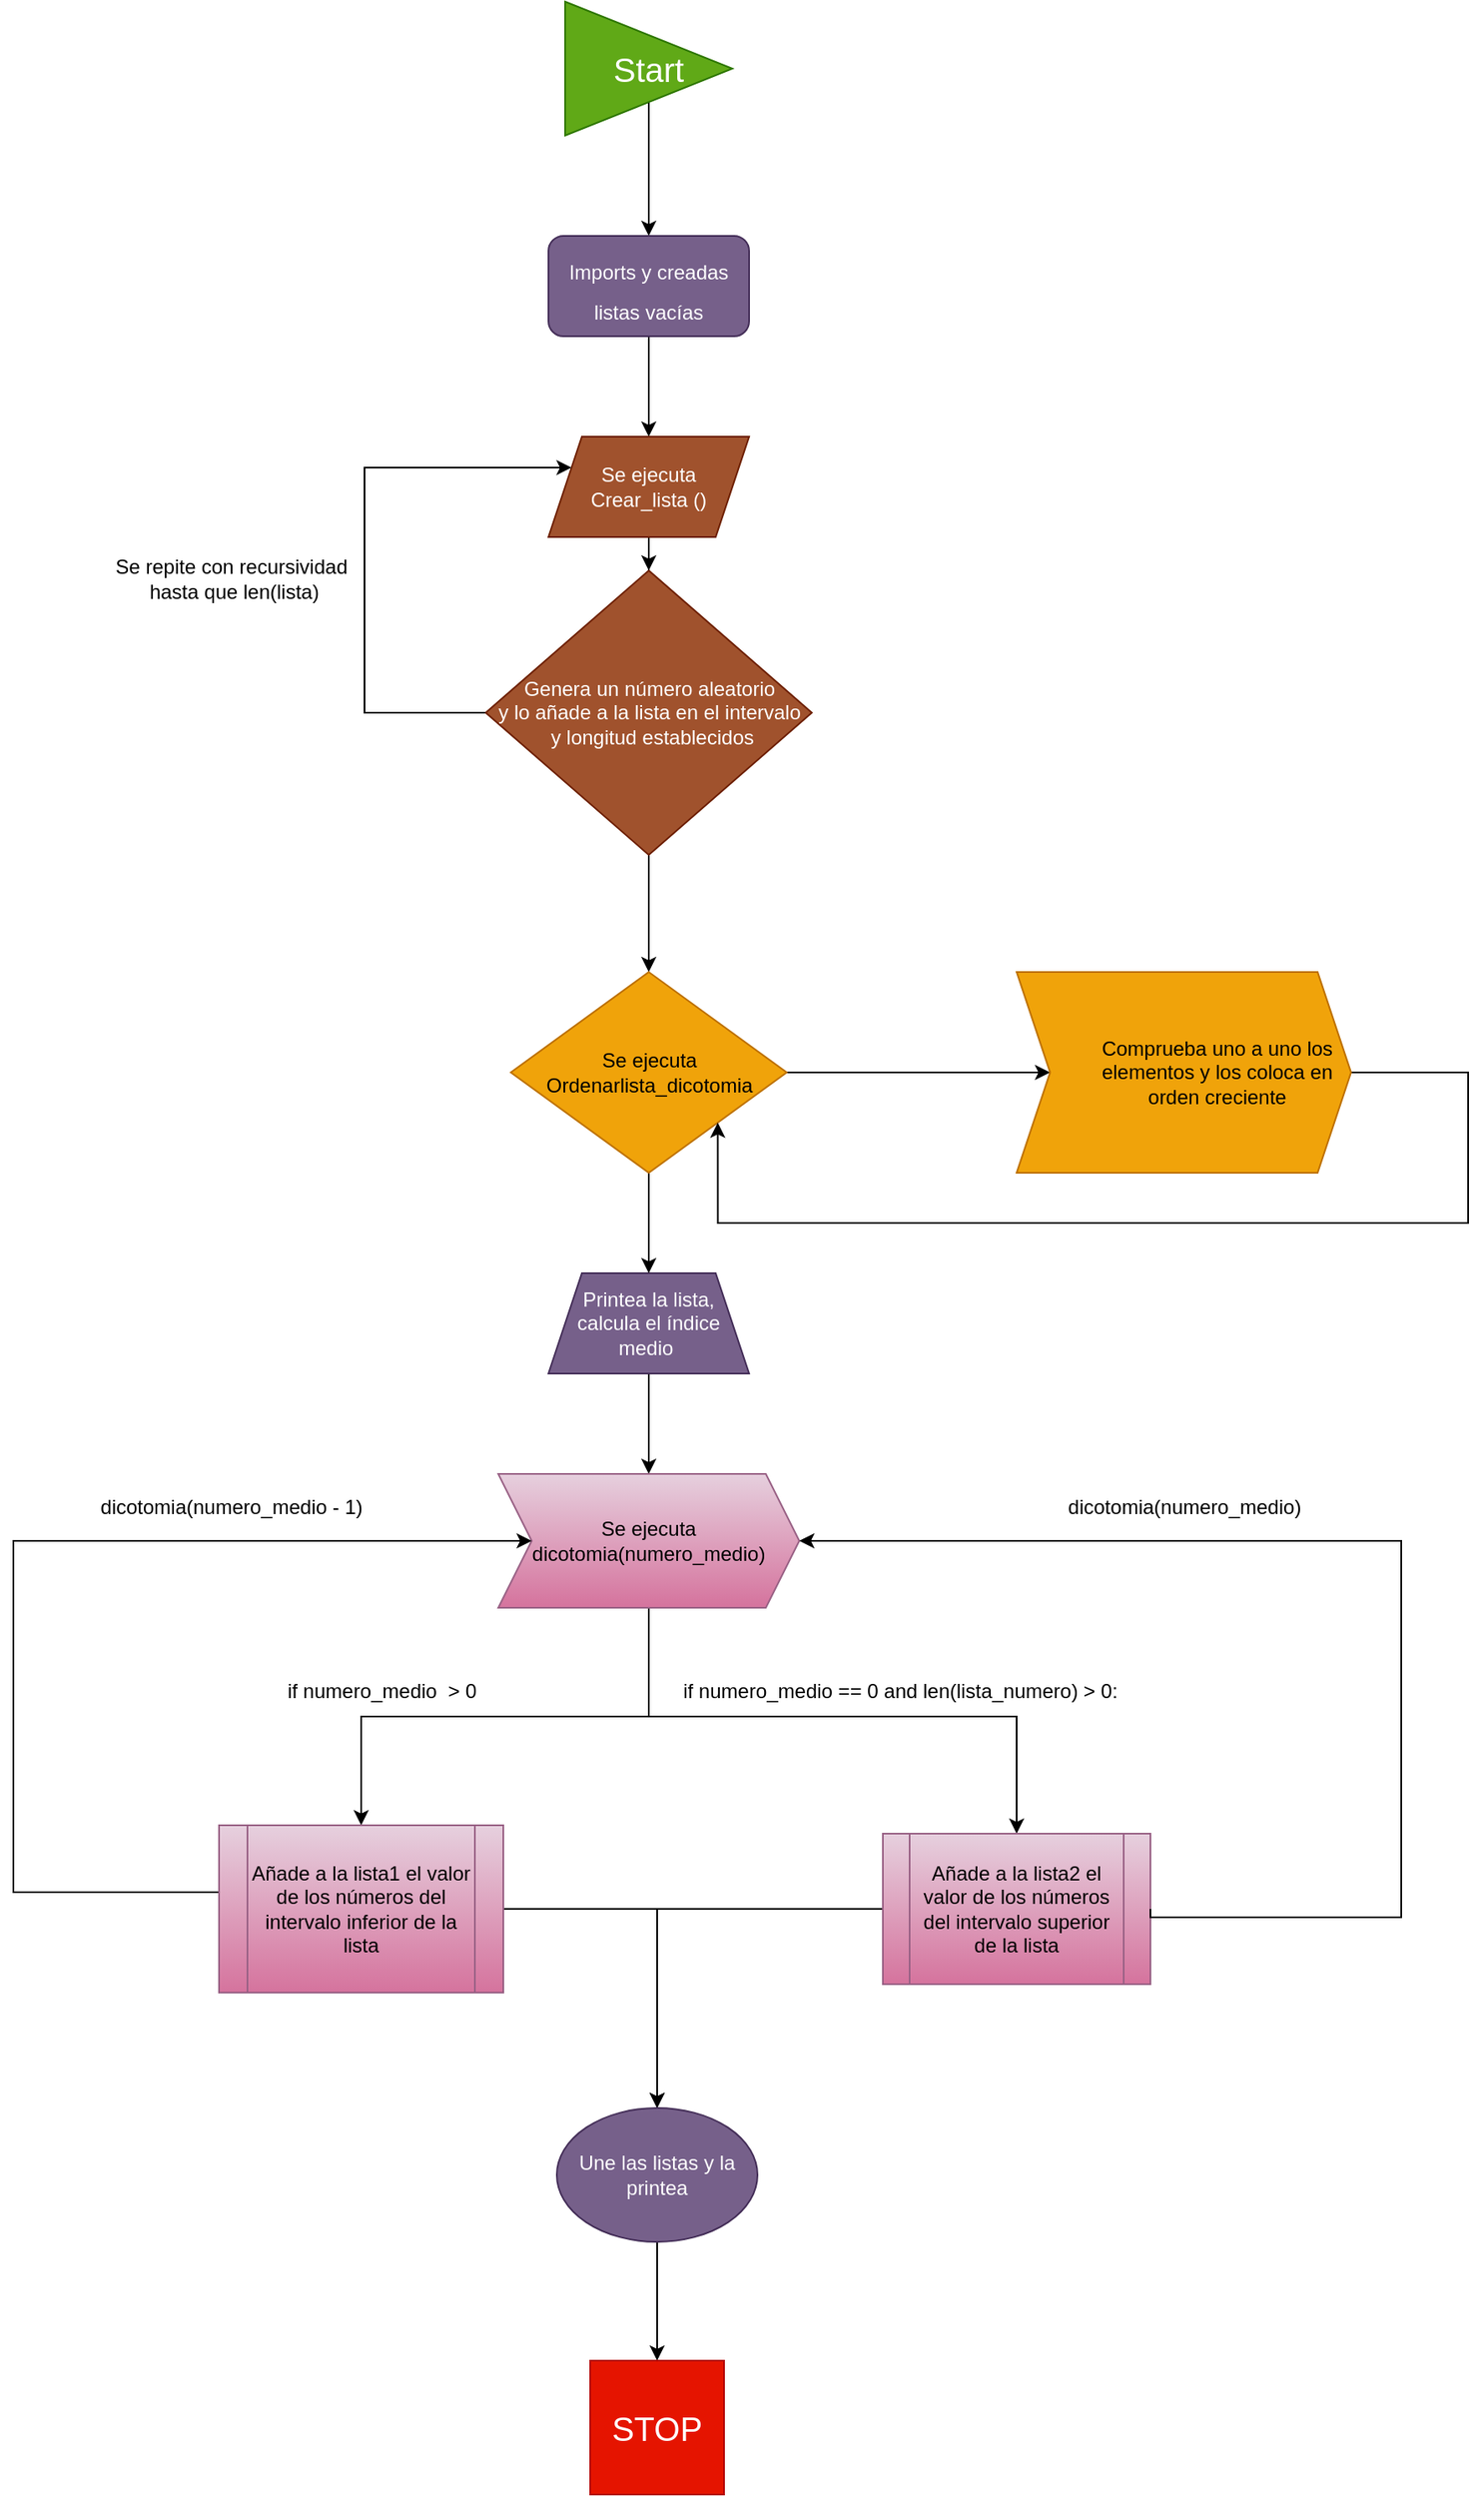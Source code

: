 <mxfile version="17.1.0" type="device"><diagram id="9u5ElM570ZTj2JuXVzim" name="Page-1"><mxGraphModel dx="2643" dy="1694" grid="1" gridSize="10" guides="1" tooltips="1" connect="1" arrows="1" fold="1" page="1" pageScale="1" pageWidth="827" pageHeight="1169" math="0" shadow="0"><root><mxCell id="0"/><mxCell id="1" parent="0"/><mxCell id="pBOrjYbPzPqBwI9W5G8d-3" style="edgeStyle=orthogonalEdgeStyle;rounded=0;orthogonalLoop=1;jettySize=auto;html=1;fontSize=20;entryX=0.5;entryY=0;entryDx=0;entryDy=0;" parent="1" source="pBOrjYbPzPqBwI9W5G8d-1" target="pBOrjYbPzPqBwI9W5G8d-4" edge="1"><mxGeometry relative="1" as="geometry"><mxPoint x="-590" y="-40" as="targetPoint"/></mxGeometry></mxCell><mxCell id="pBOrjYbPzPqBwI9W5G8d-1" value="&lt;font style=&quot;font-size: 20px&quot;&gt;Start&lt;/font&gt;" style="triangle;whiteSpace=wrap;html=1;fillColor=#60a917;fontColor=#ffffff;strokeColor=#2D7600;align=center;" parent="1" vertex="1"><mxGeometry x="-640" y="-170" width="100" height="80" as="geometry"/></mxCell><mxCell id="pBOrjYbPzPqBwI9W5G8d-5" style="edgeStyle=orthogonalEdgeStyle;rounded=0;orthogonalLoop=1;jettySize=auto;html=1;fontSize=12;entryX=0.5;entryY=0;entryDx=0;entryDy=0;" parent="1" source="pBOrjYbPzPqBwI9W5G8d-4" target="pBOrjYbPzPqBwI9W5G8d-6" edge="1"><mxGeometry relative="1" as="geometry"><mxPoint x="-600" y="370" as="targetPoint"/></mxGeometry></mxCell><mxCell id="pBOrjYbPzPqBwI9W5G8d-4" value="&lt;font style=&quot;font-size: 12px&quot;&gt;Imports y creadas listas vacías&lt;/font&gt;" style="rounded=1;whiteSpace=wrap;html=1;fontSize=20;fillColor=#76608a;fontColor=#ffffff;strokeColor=#432D57;" parent="1" vertex="1"><mxGeometry x="-650" y="-30" width="120" height="60" as="geometry"/></mxCell><mxCell id="pBOrjYbPzPqBwI9W5G8d-7" style="edgeStyle=orthogonalEdgeStyle;rounded=0;orthogonalLoop=1;jettySize=auto;html=1;fontSize=12;entryX=0.5;entryY=0;entryDx=0;entryDy=0;" parent="1" source="pBOrjYbPzPqBwI9W5G8d-6" target="pBOrjYbPzPqBwI9W5G8d-8" edge="1"><mxGeometry relative="1" as="geometry"><mxPoint x="-600" y="470" as="targetPoint"/></mxGeometry></mxCell><mxCell id="pBOrjYbPzPqBwI9W5G8d-6" value="Se ejecuta&lt;br&gt;Crear_lista ()" style="shape=parallelogram;perimeter=parallelogramPerimeter;whiteSpace=wrap;html=1;fixedSize=1;fontSize=12;fillColor=#a0522d;fontColor=#ffffff;strokeColor=#6D1F00;" parent="1" vertex="1"><mxGeometry x="-650" y="90" width="120" height="60" as="geometry"/></mxCell><mxCell id="pBOrjYbPzPqBwI9W5G8d-11" style="edgeStyle=orthogonalEdgeStyle;rounded=0;orthogonalLoop=1;jettySize=auto;html=1;entryX=0;entryY=0.25;entryDx=0;entryDy=0;fontSize=12;exitX=0;exitY=0.5;exitDx=0;exitDy=0;" parent="1" source="pBOrjYbPzPqBwI9W5G8d-8" target="pBOrjYbPzPqBwI9W5G8d-6" edge="1"><mxGeometry relative="1" as="geometry"><Array as="points"><mxPoint x="-760" y="255"/><mxPoint x="-760" y="108"/></Array><mxPoint x="-760" y="310" as="sourcePoint"/></mxGeometry></mxCell><mxCell id="HYa-_1z245RKtDJGMAcx-1" style="edgeStyle=orthogonalEdgeStyle;rounded=0;orthogonalLoop=1;jettySize=auto;html=1;entryX=0.5;entryY=0;entryDx=0;entryDy=0;" edge="1" parent="1" source="pBOrjYbPzPqBwI9W5G8d-8" target="HYa-_1z245RKtDJGMAcx-2"><mxGeometry relative="1" as="geometry"><mxPoint x="-590" y="360" as="targetPoint"/></mxGeometry></mxCell><mxCell id="pBOrjYbPzPqBwI9W5G8d-8" value="Genera un número aleatorio&lt;br&gt;y lo añade a la lista en el intervalo&lt;br&gt;&amp;nbsp;y longitud establecidos" style="rhombus;whiteSpace=wrap;html=1;fontSize=12;fillColor=#a0522d;fontColor=#ffffff;strokeColor=#6D1F00;" parent="1" vertex="1"><mxGeometry x="-687.5" y="170" width="195" height="170" as="geometry"/></mxCell><mxCell id="pBOrjYbPzPqBwI9W5G8d-13" style="edgeStyle=orthogonalEdgeStyle;rounded=0;orthogonalLoop=1;jettySize=auto;html=1;fontSize=12;" parent="1" source="pBOrjYbPzPqBwI9W5G8d-10" target="pBOrjYbPzPqBwI9W5G8d-14" edge="1"><mxGeometry relative="1" as="geometry"><mxPoint x="-590" y="700" as="targetPoint"/></mxGeometry></mxCell><mxCell id="pBOrjYbPzPqBwI9W5G8d-10" value="Printea la lista, calcula el índice medio&amp;nbsp;" style="shape=trapezoid;perimeter=trapezoidPerimeter;whiteSpace=wrap;html=1;fixedSize=1;fontSize=12;fillColor=#76608a;fontColor=#ffffff;strokeColor=#432D57;" parent="1" vertex="1"><mxGeometry x="-650" y="590" width="120" height="60" as="geometry"/></mxCell><mxCell id="pBOrjYbPzPqBwI9W5G8d-12" value="Se repite con recursividad&lt;br&gt;&amp;nbsp;hasta que len(lista)" style="text;html=1;align=center;verticalAlign=middle;resizable=0;points=[];autosize=1;strokeColor=none;fillColor=none;fontSize=12;" parent="1" vertex="1"><mxGeometry x="-915" y="160" width="150" height="30" as="geometry"/></mxCell><mxCell id="pBOrjYbPzPqBwI9W5G8d-15" style="edgeStyle=orthogonalEdgeStyle;rounded=0;orthogonalLoop=1;jettySize=auto;html=1;fontSize=12;entryX=0.5;entryY=0;entryDx=0;entryDy=0;" parent="1" source="pBOrjYbPzPqBwI9W5G8d-14" target="pBOrjYbPzPqBwI9W5G8d-18" edge="1"><mxGeometry relative="1" as="geometry"><mxPoint x="-760" y="930" as="targetPoint"/><Array as="points"><mxPoint x="-590" y="855"/><mxPoint x="-762" y="855"/></Array></mxGeometry></mxCell><mxCell id="pBOrjYbPzPqBwI9W5G8d-17" style="edgeStyle=orthogonalEdgeStyle;rounded=0;orthogonalLoop=1;jettySize=auto;html=1;fontSize=12;entryX=0.5;entryY=0;entryDx=0;entryDy=0;" parent="1" source="pBOrjYbPzPqBwI9W5G8d-14" target="pBOrjYbPzPqBwI9W5G8d-20" edge="1"><mxGeometry relative="1" as="geometry"><mxPoint x="-380" y="920" as="targetPoint"/><Array as="points"><mxPoint x="-590" y="855"/><mxPoint x="-370" y="855"/></Array></mxGeometry></mxCell><mxCell id="pBOrjYbPzPqBwI9W5G8d-14" value="Se ejecuta &lt;br&gt;dicotomia(numero_medio)" style="shape=step;perimeter=stepPerimeter;whiteSpace=wrap;html=1;fixedSize=1;fontSize=12;fillColor=#e6d0de;strokeColor=#996185;gradientColor=#d5739d;" parent="1" vertex="1"><mxGeometry x="-680" y="710" width="180" height="80" as="geometry"/></mxCell><mxCell id="pBOrjYbPzPqBwI9W5G8d-22" style="edgeStyle=orthogonalEdgeStyle;rounded=0;orthogonalLoop=1;jettySize=auto;html=1;fontSize=12;entryX=0;entryY=0.5;entryDx=0;entryDy=0;" parent="1" source="pBOrjYbPzPqBwI9W5G8d-18" target="pBOrjYbPzPqBwI9W5G8d-14" edge="1"><mxGeometry relative="1" as="geometry"><mxPoint x="-870" y="730" as="targetPoint"/><Array as="points"><mxPoint x="-970" y="960"/><mxPoint x="-970" y="750"/></Array></mxGeometry></mxCell><mxCell id="pBOrjYbPzPqBwI9W5G8d-27" style="edgeStyle=orthogonalEdgeStyle;rounded=0;orthogonalLoop=1;jettySize=auto;html=1;fontSize=12;entryX=0.5;entryY=0;entryDx=0;entryDy=0;" parent="1" source="pBOrjYbPzPqBwI9W5G8d-18" target="pBOrjYbPzPqBwI9W5G8d-30" edge="1"><mxGeometry relative="1" as="geometry"><mxPoint x="-580" y="1090" as="targetPoint"/></mxGeometry></mxCell><mxCell id="pBOrjYbPzPqBwI9W5G8d-18" value="&lt;span&gt;Añade a la lista1 el valor de los números del intervalo inferior de la lista&lt;/span&gt;" style="shape=process;whiteSpace=wrap;html=1;backgroundOutline=1;fontSize=12;fillColor=#e6d0de;strokeColor=#996185;gradientColor=#d5739d;" parent="1" vertex="1"><mxGeometry x="-847" y="920" width="170" height="100" as="geometry"/></mxCell><mxCell id="pBOrjYbPzPqBwI9W5G8d-28" style="edgeStyle=orthogonalEdgeStyle;rounded=0;orthogonalLoop=1;jettySize=auto;html=1;fontSize=12;entryX=0.5;entryY=0;entryDx=0;entryDy=0;" parent="1" source="pBOrjYbPzPqBwI9W5G8d-20" target="pBOrjYbPzPqBwI9W5G8d-30" edge="1"><mxGeometry relative="1" as="geometry"><mxPoint x="-580" y="1090" as="targetPoint"/></mxGeometry></mxCell><mxCell id="pBOrjYbPzPqBwI9W5G8d-20" value="Añade a la lista2 el valor de los números del intervalo superior de la lista" style="shape=process;whiteSpace=wrap;html=1;backgroundOutline=1;fontSize=12;fillColor=#e6d0de;strokeColor=#996185;gradientColor=#d5739d;" parent="1" vertex="1"><mxGeometry x="-450" y="925" width="160" height="90" as="geometry"/></mxCell><mxCell id="pBOrjYbPzPqBwI9W5G8d-21" value="if numero_medio&amp;nbsp; &amp;gt; 0" style="text;html=1;align=center;verticalAlign=middle;resizable=0;points=[];autosize=1;strokeColor=none;fillColor=none;fontSize=12;" parent="1" vertex="1"><mxGeometry x="-815" y="830" width="130" height="20" as="geometry"/></mxCell><mxCell id="pBOrjYbPzPqBwI9W5G8d-23" value="dicotomia(numero_medio - 1)" style="text;html=1;align=center;verticalAlign=middle;resizable=0;points=[];autosize=1;strokeColor=none;fillColor=none;fontSize=12;" parent="1" vertex="1"><mxGeometry x="-925" y="720" width="170" height="20" as="geometry"/></mxCell><mxCell id="pBOrjYbPzPqBwI9W5G8d-24" value="if numero_medio == 0 and len(lista_numero) &amp;gt; 0:" style="text;html=1;align=center;verticalAlign=middle;resizable=0;points=[];autosize=1;strokeColor=none;fillColor=none;fontSize=12;" parent="1" vertex="1"><mxGeometry x="-580" y="830" width="280" height="20" as="geometry"/></mxCell><mxCell id="pBOrjYbPzPqBwI9W5G8d-25" style="edgeStyle=orthogonalEdgeStyle;rounded=0;orthogonalLoop=1;jettySize=auto;html=1;fontSize=12;entryX=1;entryY=0.5;entryDx=0;entryDy=0;exitX=1;exitY=0.5;exitDx=0;exitDy=0;" parent="1" source="pBOrjYbPzPqBwI9W5G8d-20" target="pBOrjYbPzPqBwI9W5G8d-14" edge="1"><mxGeometry relative="1" as="geometry"><mxPoint x="-20" y="700" as="targetPoint"/><mxPoint x="-207" y="910" as="sourcePoint"/><Array as="points"><mxPoint x="-140" y="975"/><mxPoint x="-140" y="750"/></Array></mxGeometry></mxCell><mxCell id="pBOrjYbPzPqBwI9W5G8d-26" value="dicotomia(numero_medio)" style="text;html=1;align=center;verticalAlign=middle;resizable=0;points=[];autosize=1;strokeColor=none;fillColor=none;fontSize=12;" parent="1" vertex="1"><mxGeometry x="-345" y="720" width="150" height="20" as="geometry"/></mxCell><mxCell id="pBOrjYbPzPqBwI9W5G8d-31" style="edgeStyle=orthogonalEdgeStyle;rounded=0;orthogonalLoop=1;jettySize=auto;html=1;fontSize=12;entryX=0.5;entryY=0;entryDx=0;entryDy=0;" parent="1" source="pBOrjYbPzPqBwI9W5G8d-30" target="pBOrjYbPzPqBwI9W5G8d-32" edge="1"><mxGeometry relative="1" as="geometry"><mxPoint x="-585" y="1230" as="targetPoint"/></mxGeometry></mxCell><mxCell id="pBOrjYbPzPqBwI9W5G8d-30" value="Une las listas y la printea" style="ellipse;whiteSpace=wrap;html=1;fontSize=12;fillColor=#76608a;strokeColor=#432D57;fontColor=#ffffff;" parent="1" vertex="1"><mxGeometry x="-645" y="1089" width="120" height="80" as="geometry"/></mxCell><mxCell id="pBOrjYbPzPqBwI9W5G8d-32" value="&lt;font style=&quot;font-size: 20px&quot;&gt;STOP&lt;/font&gt;" style="whiteSpace=wrap;html=1;aspect=fixed;fontSize=12;fillColor=#e51400;fontColor=#ffffff;strokeColor=#B20000;" parent="1" vertex="1"><mxGeometry x="-625" y="1240" width="80" height="80" as="geometry"/></mxCell><mxCell id="HYa-_1z245RKtDJGMAcx-4" style="edgeStyle=orthogonalEdgeStyle;rounded=0;orthogonalLoop=1;jettySize=auto;html=1;entryX=0.5;entryY=0;entryDx=0;entryDy=0;" edge="1" parent="1" source="HYa-_1z245RKtDJGMAcx-2" target="pBOrjYbPzPqBwI9W5G8d-10"><mxGeometry relative="1" as="geometry"/></mxCell><mxCell id="HYa-_1z245RKtDJGMAcx-5" style="edgeStyle=orthogonalEdgeStyle;rounded=0;orthogonalLoop=1;jettySize=auto;html=1;entryX=0;entryY=0.5;entryDx=0;entryDy=0;" edge="1" parent="1" source="HYa-_1z245RKtDJGMAcx-2" target="HYa-_1z245RKtDJGMAcx-6"><mxGeometry relative="1" as="geometry"><mxPoint x="-390" y="430" as="targetPoint"/></mxGeometry></mxCell><mxCell id="HYa-_1z245RKtDJGMAcx-2" value="Se ejecuta Ordenarlista_dicotomia" style="rhombus;whiteSpace=wrap;html=1;fontSize=12;fillColor=#f0a30a;fontColor=#000000;strokeColor=#BD7000;" vertex="1" parent="1"><mxGeometry x="-672.5" y="410" width="165" height="120" as="geometry"/></mxCell><mxCell id="HYa-_1z245RKtDJGMAcx-8" style="edgeStyle=orthogonalEdgeStyle;rounded=0;orthogonalLoop=1;jettySize=auto;html=1;entryX=1;entryY=1;entryDx=0;entryDy=0;" edge="1" parent="1" source="HYa-_1z245RKtDJGMAcx-6" target="HYa-_1z245RKtDJGMAcx-2"><mxGeometry relative="1" as="geometry"><mxPoint x="-460" y="610" as="targetPoint"/><Array as="points"><mxPoint x="-100" y="470"/><mxPoint x="-100" y="560"/><mxPoint x="-549" y="560"/></Array></mxGeometry></mxCell><mxCell id="HYa-_1z245RKtDJGMAcx-6" value="&lt;blockquote style=&quot;margin: 0 0 0 40px ; border: none ; padding: 0px&quot;&gt;&lt;div&gt;&lt;span&gt;Comprueba uno a uno los elementos y los coloca en orden creciente&lt;/span&gt;&lt;/div&gt;&lt;/blockquote&gt;" style="shape=step;perimeter=stepPerimeter;whiteSpace=wrap;html=1;fixedSize=1;align=center;fillColor=#f0a30a;fontColor=#000000;strokeColor=#BD7000;" vertex="1" parent="1"><mxGeometry x="-370" y="410" width="200" height="120" as="geometry"/></mxCell></root></mxGraphModel></diagram></mxfile>